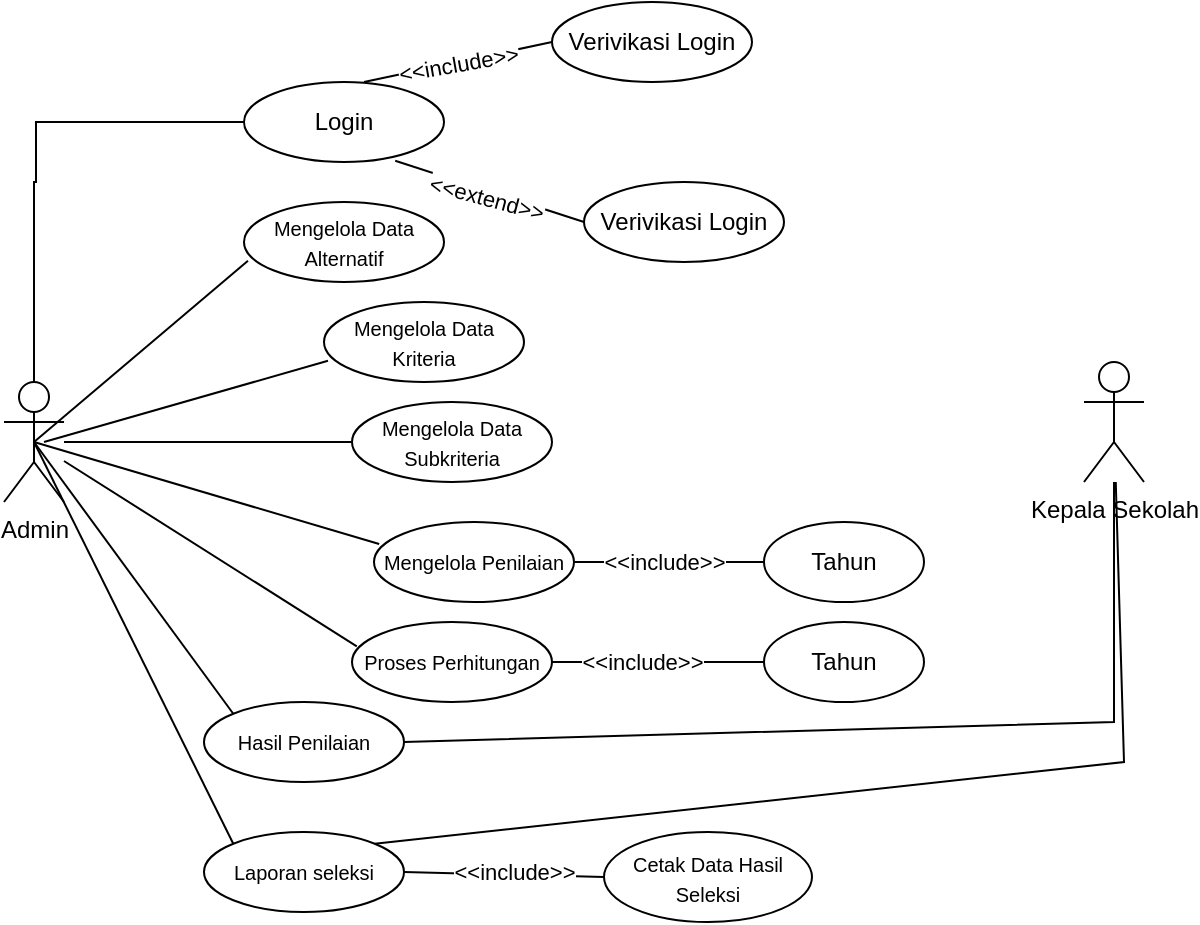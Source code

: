 <mxfile version="27.0.6">
  <diagram name="Halaman-1" id="DMY7N_zEYK0uOIMBZ_gM">
    <mxGraphModel dx="1042" dy="562" grid="1" gridSize="10" guides="1" tooltips="1" connect="1" arrows="1" fold="1" page="1" pageScale="1" pageWidth="827" pageHeight="1169" math="0" shadow="0">
      <root>
        <mxCell id="0" />
        <mxCell id="1" parent="0" />
        <mxCell id="EYh4BBkZvYkQw-OT5A3f-2" style="edgeStyle=orthogonalEdgeStyle;rounded=0;orthogonalLoop=1;jettySize=auto;html=1;endArrow=none;startFill=0;entryX=0;entryY=0.5;entryDx=0;entryDy=0;" edge="1" parent="1" source="EYh4BBkZvYkQw-OT5A3f-1" target="EYh4BBkZvYkQw-OT5A3f-4">
          <mxGeometry relative="1" as="geometry">
            <mxPoint x="260" y="260" as="targetPoint" />
            <Array as="points">
              <mxPoint x="155" y="260" />
              <mxPoint x="156" y="260" />
              <mxPoint x="156" y="230" />
            </Array>
          </mxGeometry>
        </mxCell>
        <mxCell id="EYh4BBkZvYkQw-OT5A3f-1" value="Admin" style="shape=umlActor;verticalLabelPosition=bottom;verticalAlign=top;html=1;outlineConnect=0;" vertex="1" parent="1">
          <mxGeometry x="140" y="360" width="30" height="60" as="geometry" />
        </mxCell>
        <mxCell id="EYh4BBkZvYkQw-OT5A3f-4" value="Login" style="ellipse;whiteSpace=wrap;html=1;" vertex="1" parent="1">
          <mxGeometry x="260" y="210" width="100" height="40" as="geometry" />
        </mxCell>
        <mxCell id="EYh4BBkZvYkQw-OT5A3f-8" value="" style="endArrow=none;html=1;rounded=0;entryX=0;entryY=0.5;entryDx=0;entryDy=0;" edge="1" parent="1" target="EYh4BBkZvYkQw-OT5A3f-9">
          <mxGeometry width="50" height="50" relative="1" as="geometry">
            <mxPoint x="320" y="210" as="sourcePoint" />
            <mxPoint x="390" y="180" as="targetPoint" />
          </mxGeometry>
        </mxCell>
        <mxCell id="EYh4BBkZvYkQw-OT5A3f-10" value="&amp;lt;&amp;lt;include&amp;gt;&amp;gt;" style="edgeLabel;html=1;align=center;verticalAlign=middle;resizable=0;points=[];rotation=-10;" vertex="1" connectable="0" parent="EYh4BBkZvYkQw-OT5A3f-8">
          <mxGeometry x="0.092" y="-3" relative="1" as="geometry">
            <mxPoint x="-5" y="-1" as="offset" />
          </mxGeometry>
        </mxCell>
        <mxCell id="EYh4BBkZvYkQw-OT5A3f-9" value="Verivikasi Login" style="ellipse;whiteSpace=wrap;html=1;" vertex="1" parent="1">
          <mxGeometry x="414" y="170" width="100" height="40" as="geometry" />
        </mxCell>
        <mxCell id="EYh4BBkZvYkQw-OT5A3f-13" value="" style="endArrow=none;html=1;rounded=0;entryX=0;entryY=0.5;entryDx=0;entryDy=0;exitX=0.756;exitY=0.985;exitDx=0;exitDy=0;exitPerimeter=0;" edge="1" parent="1" target="EYh4BBkZvYkQw-OT5A3f-15" source="EYh4BBkZvYkQw-OT5A3f-4">
          <mxGeometry width="50" height="50" relative="1" as="geometry">
            <mxPoint x="330" y="330" as="sourcePoint" />
            <mxPoint x="400" y="300" as="targetPoint" />
          </mxGeometry>
        </mxCell>
        <mxCell id="EYh4BBkZvYkQw-OT5A3f-14" value="&amp;lt;&amp;lt;extend&amp;gt;&amp;gt;" style="edgeLabel;html=1;align=center;verticalAlign=middle;resizable=0;points=[];rotation=15;" vertex="1" connectable="0" parent="EYh4BBkZvYkQw-OT5A3f-13">
          <mxGeometry x="0.092" y="-3" relative="1" as="geometry">
            <mxPoint x="-5" y="-1" as="offset" />
          </mxGeometry>
        </mxCell>
        <mxCell id="EYh4BBkZvYkQw-OT5A3f-15" value="Verivikasi Login" style="ellipse;whiteSpace=wrap;html=1;" vertex="1" parent="1">
          <mxGeometry x="430" y="260" width="100" height="40" as="geometry" />
        </mxCell>
        <mxCell id="EYh4BBkZvYkQw-OT5A3f-18" value="" style="endArrow=none;html=1;rounded=0;exitX=0.5;exitY=0.5;exitDx=0;exitDy=0;exitPerimeter=0;entryX=0.02;entryY=0.735;entryDx=0;entryDy=0;entryPerimeter=0;" edge="1" parent="1" source="EYh4BBkZvYkQw-OT5A3f-1" target="EYh4BBkZvYkQw-OT5A3f-19">
          <mxGeometry width="50" height="50" relative="1" as="geometry">
            <mxPoint x="230" y="380" as="sourcePoint" />
            <mxPoint x="270" y="300" as="targetPoint" />
          </mxGeometry>
        </mxCell>
        <mxCell id="EYh4BBkZvYkQw-OT5A3f-19" value="&lt;font style=&quot;font-size: 10px;&quot;&gt;Mengelola Data Alternatif&lt;/font&gt;" style="ellipse;whiteSpace=wrap;html=1;" vertex="1" parent="1">
          <mxGeometry x="260" y="270" width="100" height="40" as="geometry" />
        </mxCell>
        <mxCell id="EYh4BBkZvYkQw-OT5A3f-20" value="" style="endArrow=none;html=1;rounded=0;entryX=0.02;entryY=0.735;entryDx=0;entryDy=0;entryPerimeter=0;" edge="1" parent="1" target="EYh4BBkZvYkQw-OT5A3f-21">
          <mxGeometry width="50" height="50" relative="1" as="geometry">
            <mxPoint x="160" y="390" as="sourcePoint" />
            <mxPoint x="325" y="360" as="targetPoint" />
          </mxGeometry>
        </mxCell>
        <mxCell id="EYh4BBkZvYkQw-OT5A3f-21" value="&lt;font style=&quot;font-size: 10px;&quot;&gt;Mengelola Data Kriteria&lt;/font&gt;" style="ellipse;whiteSpace=wrap;html=1;" vertex="1" parent="1">
          <mxGeometry x="300" y="320" width="100" height="40" as="geometry" />
        </mxCell>
        <mxCell id="EYh4BBkZvYkQw-OT5A3f-22" value="" style="endArrow=none;html=1;rounded=0;entryX=0;entryY=0.5;entryDx=0;entryDy=0;" edge="1" parent="1" target="EYh4BBkZvYkQw-OT5A3f-23" source="EYh4BBkZvYkQw-OT5A3f-1">
          <mxGeometry width="50" height="50" relative="1" as="geometry">
            <mxPoint x="209" y="490" as="sourcePoint" />
            <mxPoint x="324" y="400" as="targetPoint" />
          </mxGeometry>
        </mxCell>
        <mxCell id="EYh4BBkZvYkQw-OT5A3f-23" value="&lt;font style=&quot;font-size: 10px;&quot;&gt;Mengelola Data Subkriteria&lt;/font&gt;" style="ellipse;whiteSpace=wrap;html=1;" vertex="1" parent="1">
          <mxGeometry x="314" y="370" width="100" height="40" as="geometry" />
        </mxCell>
        <mxCell id="EYh4BBkZvYkQw-OT5A3f-24" value="" style="endArrow=none;html=1;rounded=0;exitX=0.5;exitY=0.5;exitDx=0;exitDy=0;exitPerimeter=0;entryX=0.026;entryY=0.275;entryDx=0;entryDy=0;entryPerimeter=0;" edge="1" parent="1" target="EYh4BBkZvYkQw-OT5A3f-25" source="EYh4BBkZvYkQw-OT5A3f-1">
          <mxGeometry width="50" height="50" relative="1" as="geometry">
            <mxPoint x="220" y="550" as="sourcePoint" />
            <mxPoint x="335" y="460" as="targetPoint" />
          </mxGeometry>
        </mxCell>
        <mxCell id="EYh4BBkZvYkQw-OT5A3f-25" value="&lt;font style=&quot;font-size: 10px;&quot;&gt;Mengelola Penilaian&lt;/font&gt;" style="ellipse;whiteSpace=wrap;html=1;" vertex="1" parent="1">
          <mxGeometry x="325" y="430" width="100" height="40" as="geometry" />
        </mxCell>
        <mxCell id="EYh4BBkZvYkQw-OT5A3f-26" value="" style="endArrow=none;html=1;rounded=0;entryX=0.024;entryY=0.305;entryDx=0;entryDy=0;entryPerimeter=0;" edge="1" parent="1" target="EYh4BBkZvYkQw-OT5A3f-27" source="EYh4BBkZvYkQw-OT5A3f-1">
          <mxGeometry width="50" height="50" relative="1" as="geometry">
            <mxPoint x="225" y="600" as="sourcePoint" />
            <mxPoint x="340" y="510" as="targetPoint" />
          </mxGeometry>
        </mxCell>
        <mxCell id="EYh4BBkZvYkQw-OT5A3f-27" value="&lt;span style=&quot;font-size: 10px;&quot;&gt;Proses Perhitungan&lt;/span&gt;" style="ellipse;whiteSpace=wrap;html=1;" vertex="1" parent="1">
          <mxGeometry x="314" y="480" width="100" height="40" as="geometry" />
        </mxCell>
        <mxCell id="EYh4BBkZvYkQw-OT5A3f-28" value="" style="endArrow=none;html=1;rounded=0;exitX=1;exitY=0.5;exitDx=0;exitDy=0;entryX=0;entryY=0.5;entryDx=0;entryDy=0;" edge="1" parent="1" source="EYh4BBkZvYkQw-OT5A3f-25" target="EYh4BBkZvYkQw-OT5A3f-30">
          <mxGeometry width="50" height="50" relative="1" as="geometry">
            <mxPoint x="460" y="450" as="sourcePoint" />
            <mxPoint x="520" y="450" as="targetPoint" />
          </mxGeometry>
        </mxCell>
        <mxCell id="EYh4BBkZvYkQw-OT5A3f-29" value="&amp;lt;&amp;lt;include&amp;gt;&amp;gt;" style="edgeLabel;html=1;align=center;verticalAlign=middle;resizable=0;points=[];rotation=0;" vertex="1" connectable="0" parent="1">
          <mxGeometry x="470" y="450" as="geometry" />
        </mxCell>
        <mxCell id="EYh4BBkZvYkQw-OT5A3f-30" value="Tahun" style="ellipse;whiteSpace=wrap;html=1;" vertex="1" parent="1">
          <mxGeometry x="520" y="430" width="80" height="40" as="geometry" />
        </mxCell>
        <mxCell id="EYh4BBkZvYkQw-OT5A3f-31" value="" style="endArrow=none;html=1;rounded=0;entryX=0;entryY=0.5;entryDx=0;entryDy=0;" edge="1" parent="1" target="EYh4BBkZvYkQw-OT5A3f-33" source="EYh4BBkZvYkQw-OT5A3f-27">
          <mxGeometry width="50" height="50" relative="1" as="geometry">
            <mxPoint x="414" y="500" as="sourcePoint" />
            <mxPoint x="509" y="500" as="targetPoint" />
          </mxGeometry>
        </mxCell>
        <mxCell id="EYh4BBkZvYkQw-OT5A3f-32" value="&amp;lt;&amp;lt;include&amp;gt;&amp;gt;" style="edgeLabel;html=1;align=center;verticalAlign=middle;resizable=0;points=[];rotation=0;" vertex="1" connectable="0" parent="1">
          <mxGeometry x="459" y="500" as="geometry" />
        </mxCell>
        <mxCell id="EYh4BBkZvYkQw-OT5A3f-33" value="Tahun" style="ellipse;whiteSpace=wrap;html=1;" vertex="1" parent="1">
          <mxGeometry x="520" y="480" width="80" height="40" as="geometry" />
        </mxCell>
        <mxCell id="EYh4BBkZvYkQw-OT5A3f-34" value="" style="endArrow=none;html=1;rounded=0;entryX=0;entryY=0;entryDx=0;entryDy=0;exitX=0.5;exitY=0.5;exitDx=0;exitDy=0;exitPerimeter=0;" edge="1" parent="1" target="EYh4BBkZvYkQw-OT5A3f-35" source="EYh4BBkZvYkQw-OT5A3f-1">
          <mxGeometry width="50" height="50" relative="1" as="geometry">
            <mxPoint x="130" y="439.5" as="sourcePoint" />
            <mxPoint x="300" y="550.5" as="targetPoint" />
          </mxGeometry>
        </mxCell>
        <mxCell id="EYh4BBkZvYkQw-OT5A3f-35" value="&lt;span style=&quot;font-size: 10px;&quot;&gt;Hasil Penilaian&lt;/span&gt;" style="ellipse;whiteSpace=wrap;html=1;" vertex="1" parent="1">
          <mxGeometry x="240" y="520" width="100" height="40" as="geometry" />
        </mxCell>
        <mxCell id="EYh4BBkZvYkQw-OT5A3f-36" value="" style="endArrow=none;html=1;rounded=0;entryX=0;entryY=0;entryDx=0;entryDy=0;exitX=0.5;exitY=0.5;exitDx=0;exitDy=0;exitPerimeter=0;" edge="1" parent="1" target="EYh4BBkZvYkQw-OT5A3f-37" source="EYh4BBkZvYkQw-OT5A3f-1">
          <mxGeometry width="50" height="50" relative="1" as="geometry">
            <mxPoint x="160" y="450" as="sourcePoint" />
            <mxPoint x="305" y="610.5" as="targetPoint" />
          </mxGeometry>
        </mxCell>
        <mxCell id="EYh4BBkZvYkQw-OT5A3f-37" value="&lt;span style=&quot;font-size: 10px;&quot;&gt;Laporan seleksi&lt;/span&gt;" style="ellipse;whiteSpace=wrap;html=1;" vertex="1" parent="1">
          <mxGeometry x="240" y="585" width="100" height="40" as="geometry" />
        </mxCell>
        <mxCell id="EYh4BBkZvYkQw-OT5A3f-38" value="" style="endArrow=none;html=1;rounded=0;entryX=0;entryY=0.5;entryDx=0;entryDy=0;exitX=1;exitY=0.5;exitDx=0;exitDy=0;" edge="1" parent="1" target="EYh4BBkZvYkQw-OT5A3f-40" source="EYh4BBkZvYkQw-OT5A3f-37">
          <mxGeometry width="50" height="50" relative="1" as="geometry">
            <mxPoint x="350" y="605" as="sourcePoint" />
            <mxPoint x="445" y="605" as="targetPoint" />
          </mxGeometry>
        </mxCell>
        <mxCell id="EYh4BBkZvYkQw-OT5A3f-39" value="&amp;lt;&amp;lt;include&amp;gt;&amp;gt;" style="edgeLabel;html=1;align=center;verticalAlign=middle;resizable=0;points=[];rotation=0;" vertex="1" connectable="0" parent="1">
          <mxGeometry x="395" y="605" as="geometry" />
        </mxCell>
        <mxCell id="EYh4BBkZvYkQw-OT5A3f-40" value="&lt;font style=&quot;font-size: 10px;&quot;&gt;Cetak Data Hasil Seleksi&lt;/font&gt;" style="ellipse;whiteSpace=wrap;html=1;" vertex="1" parent="1">
          <mxGeometry x="440" y="585" width="104" height="45" as="geometry" />
        </mxCell>
        <mxCell id="EYh4BBkZvYkQw-OT5A3f-41" value="Kepala Sekolah" style="shape=umlActor;verticalLabelPosition=bottom;verticalAlign=top;html=1;outlineConnect=0;" vertex="1" parent="1">
          <mxGeometry x="680" y="350" width="30" height="60" as="geometry" />
        </mxCell>
        <mxCell id="EYh4BBkZvYkQw-OT5A3f-42" value="" style="endArrow=none;html=1;rounded=0;exitX=1;exitY=0.5;exitDx=0;exitDy=0;" edge="1" parent="1" source="EYh4BBkZvYkQw-OT5A3f-35" target="EYh4BBkZvYkQw-OT5A3f-41">
          <mxGeometry width="50" height="50" relative="1" as="geometry">
            <mxPoint x="695" y="570" as="sourcePoint" />
            <mxPoint x="730" y="480" as="targetPoint" />
            <Array as="points">
              <mxPoint x="695" y="530" />
            </Array>
          </mxGeometry>
        </mxCell>
        <mxCell id="EYh4BBkZvYkQw-OT5A3f-43" value="" style="endArrow=none;html=1;rounded=0;exitX=1;exitY=0;exitDx=0;exitDy=0;" edge="1" parent="1" source="EYh4BBkZvYkQw-OT5A3f-37" target="EYh4BBkZvYkQw-OT5A3f-41">
          <mxGeometry width="50" height="50" relative="1" as="geometry">
            <mxPoint x="370" y="560" as="sourcePoint" />
            <mxPoint x="725" y="440" as="targetPoint" />
            <Array as="points">
              <mxPoint x="700" y="550" />
            </Array>
          </mxGeometry>
        </mxCell>
      </root>
    </mxGraphModel>
  </diagram>
</mxfile>
